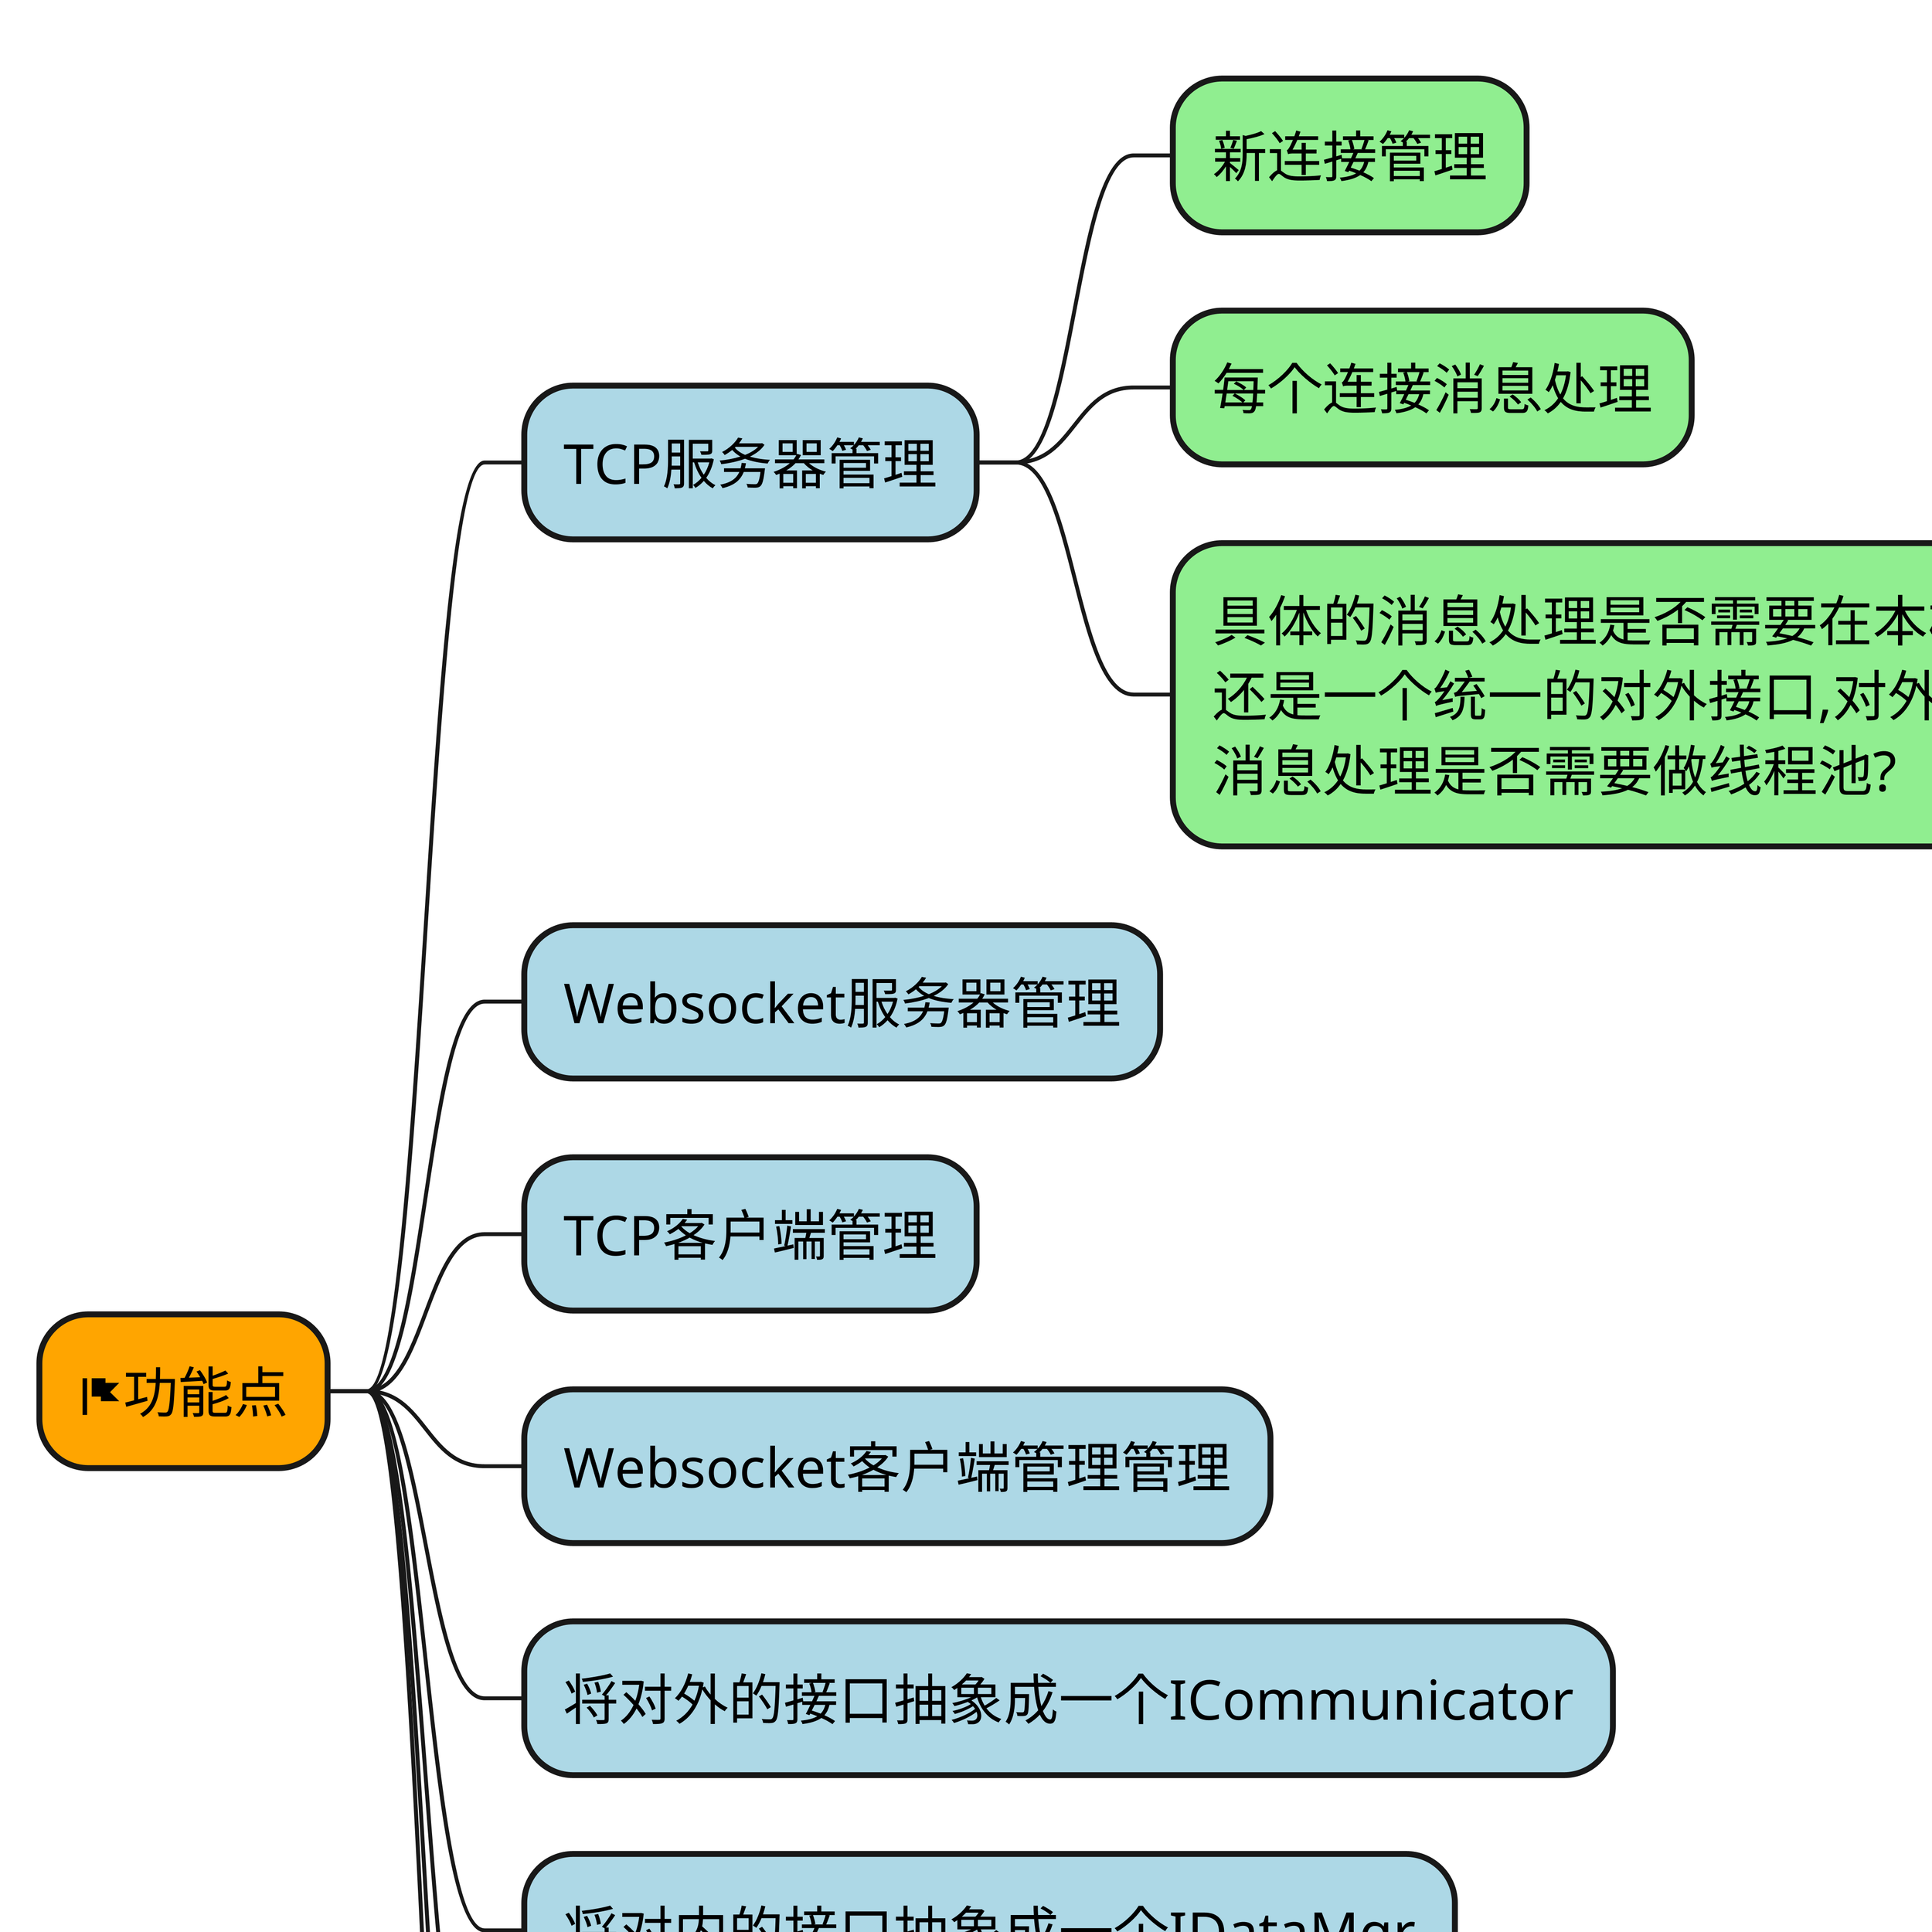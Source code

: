 @startmindmap communication模块功能点
skinparam dpi 800
*[#Orange] <&flag>功能点
++[#lightblue] TCP服务器管理
+++[#lightgreen] 新连接管理
+++[#lightgreen] 每个连接消息处理
+++[#lightgreen] 具体的消息处理是否需要在本模块处理?\n还是一个统一的对外接口,对外在这个接口里面处理?\n消息处理是否需要做线程池?
++[#lightblue] Websocket服务器管理
++[#lightblue] TCP客户端管理
++[#lightblue] Websocket客户端管理管理
++[#lightblue] 将对外的接口抽象成一个ICommunicator
++[#lightblue] 将对内的接口抽象成一个IDataMgr
++[#lightblue] 1w的请求(各个接口耗时分析,内存分析)?
++[#lightblue] 10w的请求(各个接口耗时分析,内存分析)?
++[#lightblue] 100w的请求(各个接口耗时分析,内存分析)?

@endmindmap